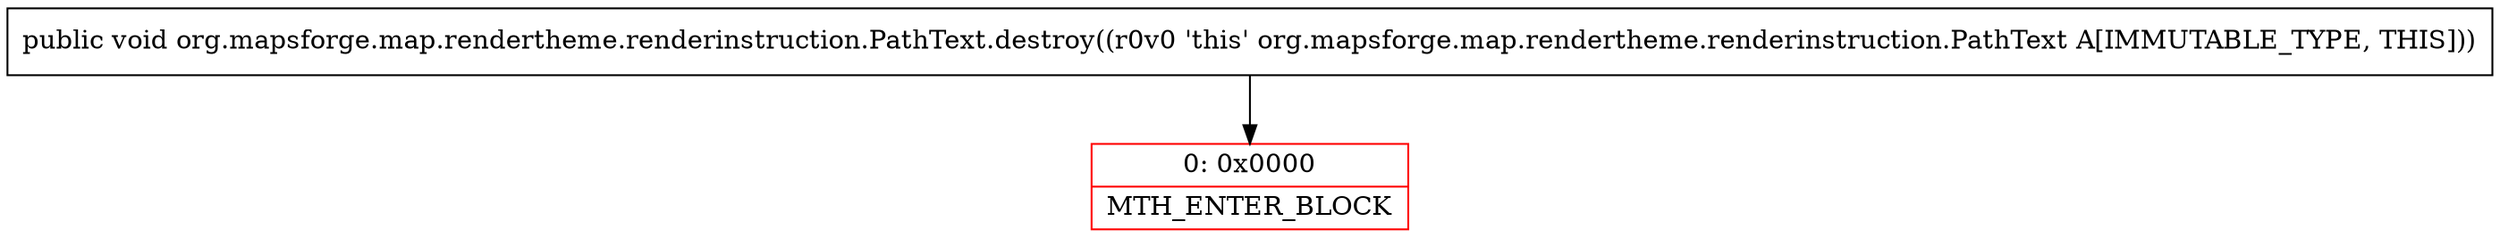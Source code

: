 digraph "CFG fororg.mapsforge.map.rendertheme.renderinstruction.PathText.destroy()V" {
subgraph cluster_Region_1823869206 {
label = "R(0)";
node [shape=record,color=blue];
}
Node_0 [shape=record,color=red,label="{0\:\ 0x0000|MTH_ENTER_BLOCK\l}"];
MethodNode[shape=record,label="{public void org.mapsforge.map.rendertheme.renderinstruction.PathText.destroy((r0v0 'this' org.mapsforge.map.rendertheme.renderinstruction.PathText A[IMMUTABLE_TYPE, THIS])) }"];
MethodNode -> Node_0;
}

